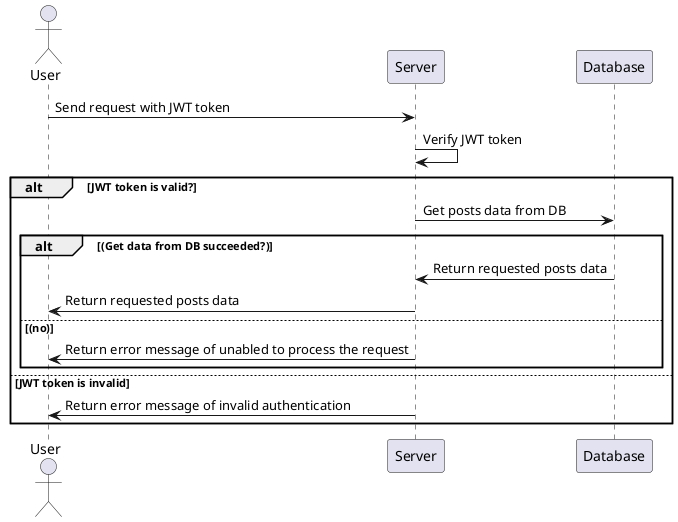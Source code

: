 @startuml ListPopularPosts
actor User
participant Server
participant Database

User -> Server: Send request with JWT token
Server -> Server: Verify JWT token
alt JWT token is valid?
    Server -> Database: Get posts data from DB

    alt (Get data from DB succeeded?)
        Database -> Server: Return requested posts data
        Server -> User: Return requested posts data
    else (no)
        Server -> User: Return error message of unabled to process the request
    end

else JWT token is invalid
    Server -> User: Return error message of invalid authentication
end
@enduml